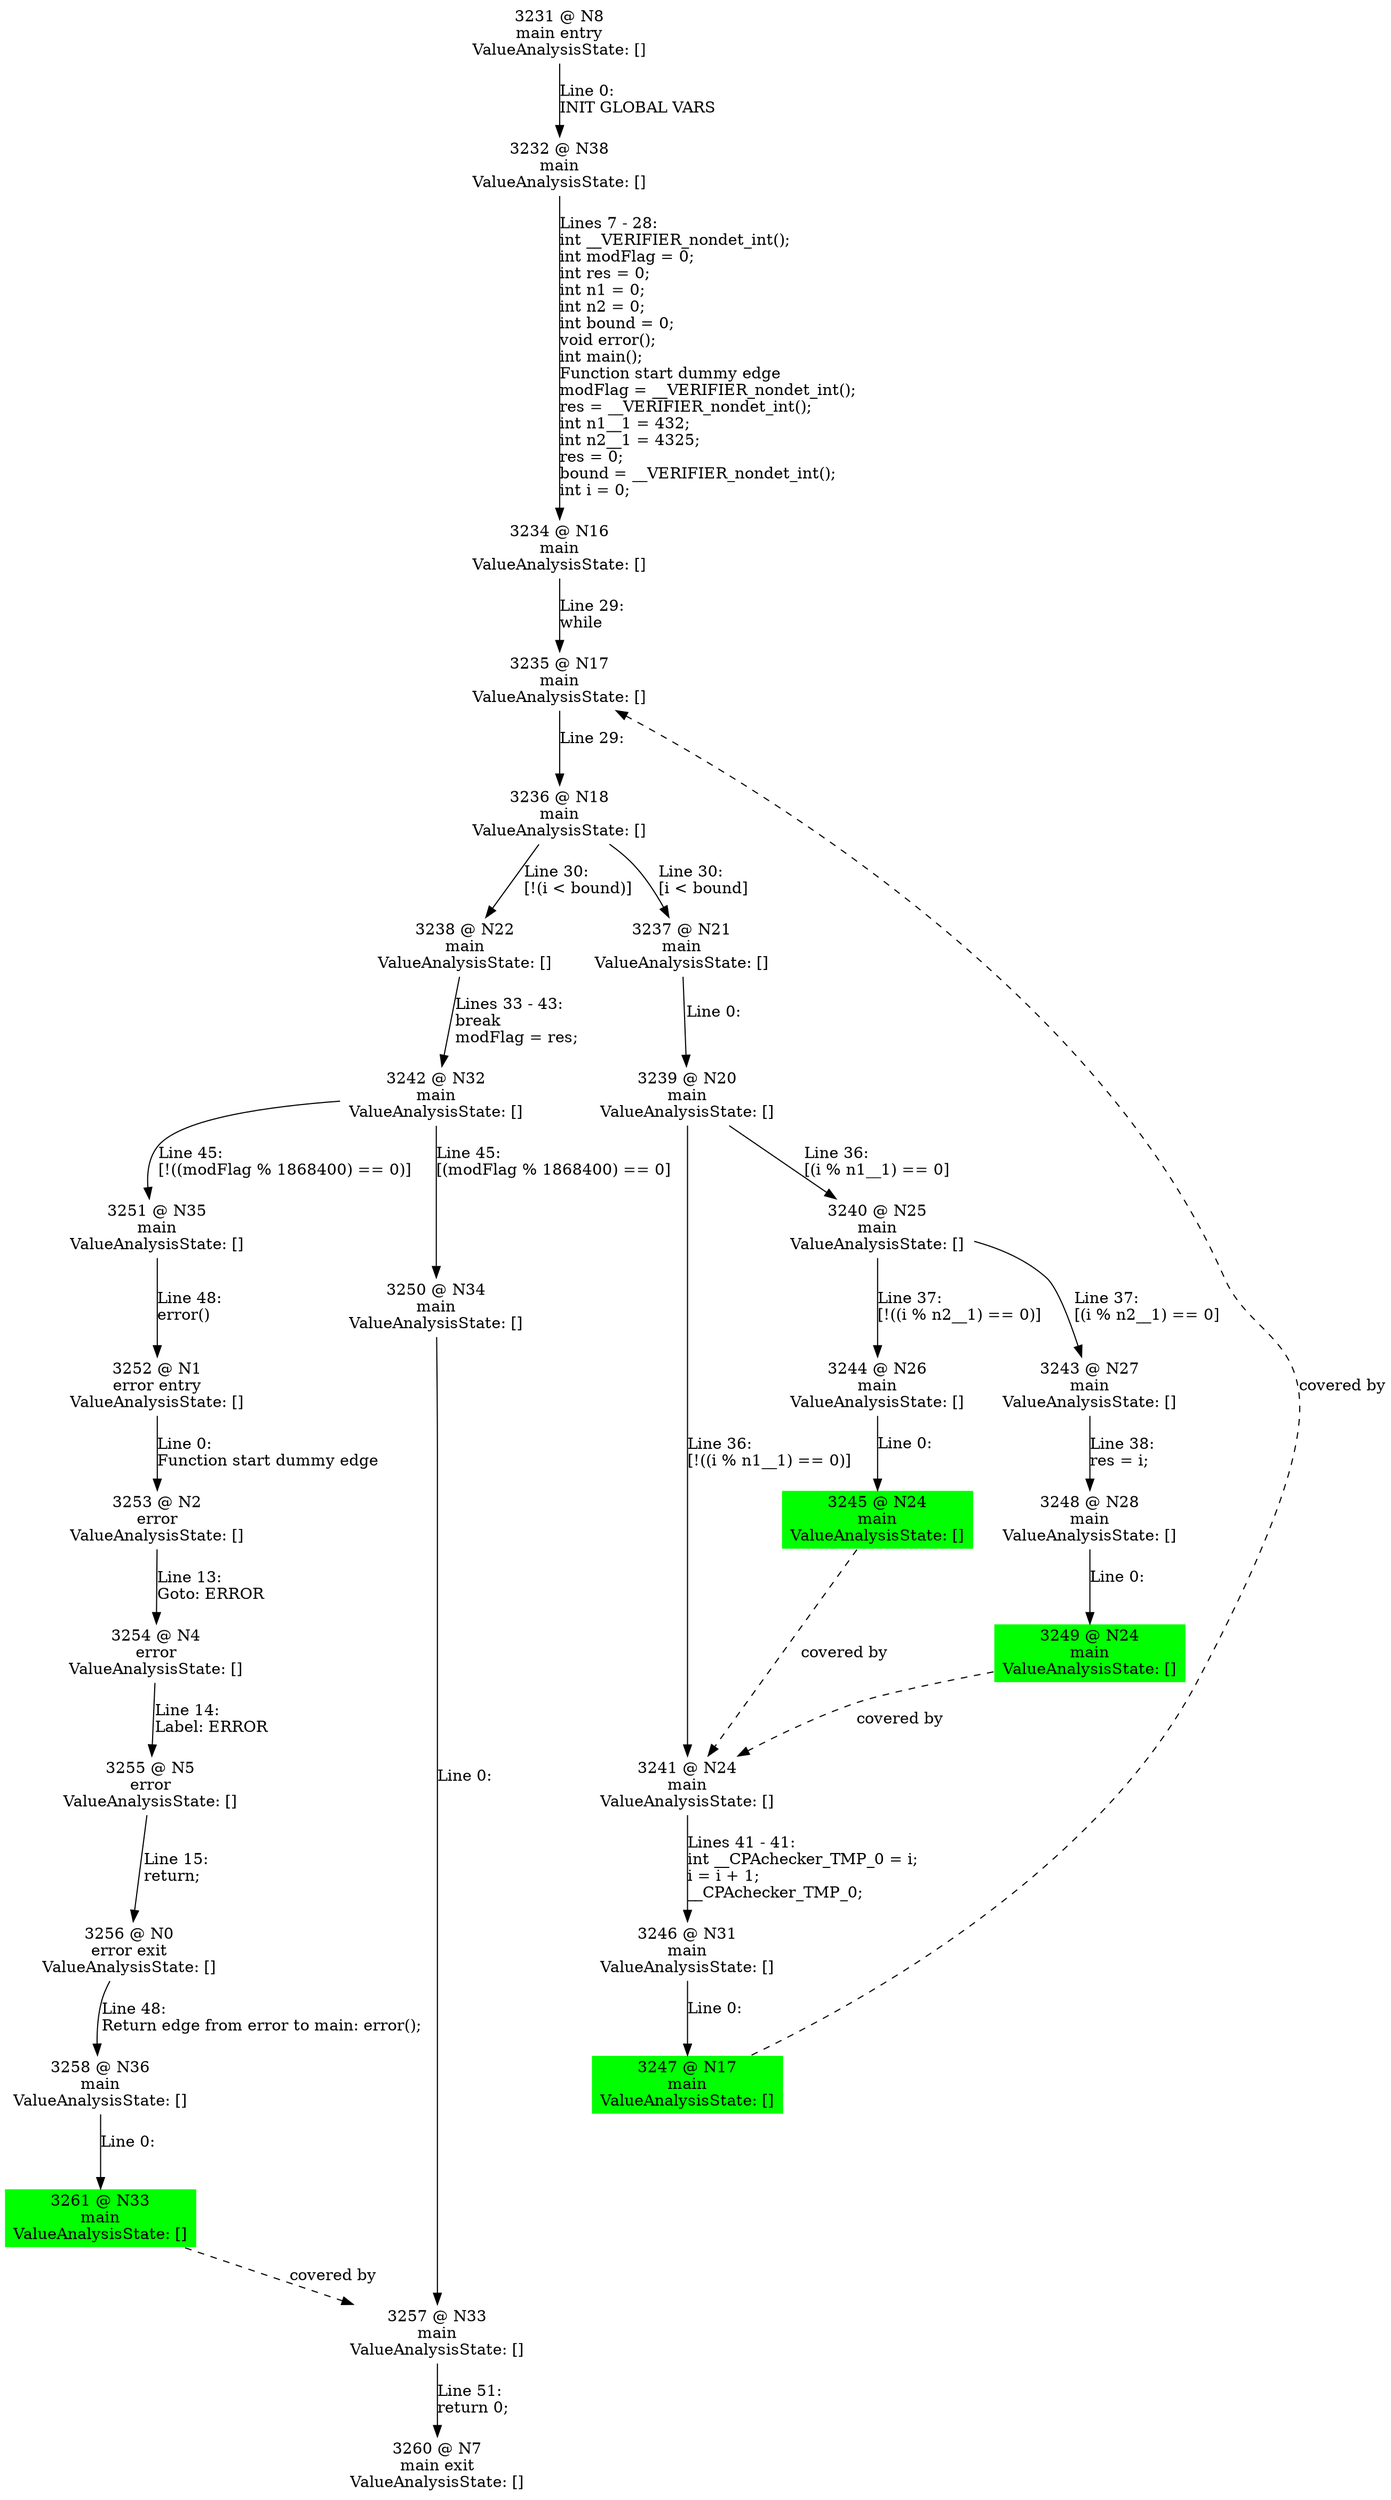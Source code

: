 digraph ARG {
node [style="filled" shape="box" color="white"]
3231 [label="3231 @ N8\nmain entry\nValueAnalysisState: []\n" id="3231"]
3232 [label="3232 @ N38\nmain\nValueAnalysisState: []\n" id="3232"]
3234 [label="3234 @ N16\nmain\nValueAnalysisState: []\n" id="3234"]
3235 [label="3235 @ N17\nmain\nValueAnalysisState: []\n" id="3235"]
3236 [label="3236 @ N18\nmain\nValueAnalysisState: []\n" id="3236"]
3238 [label="3238 @ N22\nmain\nValueAnalysisState: []\n" id="3238"]
3242 [label="3242 @ N32\nmain\nValueAnalysisState: []\n" id="3242"]
3251 [label="3251 @ N35\nmain\nValueAnalysisState: []\n" id="3251"]
3252 [label="3252 @ N1\nerror entry\nValueAnalysisState: []\n" id="3252"]
3253 [label="3253 @ N2\nerror\nValueAnalysisState: []\n" id="3253"]
3254 [label="3254 @ N4\nerror\nValueAnalysisState: []\n" id="3254"]
3255 [label="3255 @ N5\nerror\nValueAnalysisState: []\n" id="3255"]
3256 [label="3256 @ N0\nerror exit\nValueAnalysisState: []\n" id="3256"]
3258 [label="3258 @ N36\nmain\nValueAnalysisState: []\n" id="3258"]
3261 [fillcolor="green" label="3261 @ N33\nmain\nValueAnalysisState: []\n" id="3261"]
3250 [label="3250 @ N34\nmain\nValueAnalysisState: []\n" id="3250"]
3257 [label="3257 @ N33\nmain\nValueAnalysisState: []\n" id="3257"]
3260 [label="3260 @ N7\nmain exit\nValueAnalysisState: []\n" id="3260"]
3237 [label="3237 @ N21\nmain\nValueAnalysisState: []\n" id="3237"]
3239 [label="3239 @ N20\nmain\nValueAnalysisState: []\n" id="3239"]
3241 [label="3241 @ N24\nmain\nValueAnalysisState: []\n" id="3241"]
3246 [label="3246 @ N31\nmain\nValueAnalysisState: []\n" id="3246"]
3247 [fillcolor="green" label="3247 @ N17\nmain\nValueAnalysisState: []\n" id="3247"]
3240 [label="3240 @ N25\nmain\nValueAnalysisState: []\n" id="3240"]
3244 [label="3244 @ N26\nmain\nValueAnalysisState: []\n" id="3244"]
3245 [fillcolor="green" label="3245 @ N24\nmain\nValueAnalysisState: []\n" id="3245"]
3243 [label="3243 @ N27\nmain\nValueAnalysisState: []\n" id="3243"]
3248 [label="3248 @ N28\nmain\nValueAnalysisState: []\n" id="3248"]
3249 [fillcolor="green" label="3249 @ N24\nmain\nValueAnalysisState: []\n" id="3249"]
3231 -> 3232 [label="Line 0: \lINIT GLOBAL VARS\l" id="3231 -> 3232"]
3232 -> 3234 [label="Lines 7 - 28: \lint __VERIFIER_nondet_int();\lint modFlag = 0;\lint res = 0;\lint n1 = 0;\lint n2 = 0;\lint bound = 0;\lvoid error();\lint main();\lFunction start dummy edge\lmodFlag = __VERIFIER_nondet_int();\lres = __VERIFIER_nondet_int();\lint n1__1 = 432;\lint n2__1 = 4325;\lres = 0;\lbound = __VERIFIER_nondet_int();\lint i = 0;\l" id="3232 -> 3234"]
3234 -> 3235 [label="Line 29: \lwhile\l" id="3234 -> 3235"]
3247 -> 3235 [style="dashed" weight="0" label="covered by"]
3235 -> 3236 [label="Line 29: \l\l" id="3235 -> 3236"]
3236 -> 3237 [label="Line 30: \l[i < bound]\l" id="3236 -> 3237"]
3236 -> 3238 [label="Line 30: \l[!(i < bound)]\l" id="3236 -> 3238"]
3238 -> 3242 [label="Lines 33 - 43: \lbreak\lmodFlag = res;\l" id="3238 -> 3242"]
3242 -> 3250 [label="Line 45: \l[(modFlag % 1868400) == 0]\l" id="3242 -> 3250"]
3242 -> 3251 [label="Line 45: \l[!((modFlag % 1868400) == 0)]\l" id="3242 -> 3251"]
3251 -> 3252 [label="Line 48: \lerror()\l" id="3251 -> 3252"]
3252 -> 3253 [label="Line 0: \lFunction start dummy edge\l" id="3252 -> 3253"]
3253 -> 3254 [label="Line 13: \lGoto: ERROR\l" id="3253 -> 3254"]
3254 -> 3255 [label="Line 14: \lLabel: ERROR\l" id="3254 -> 3255"]
3255 -> 3256 [label="Line 15: \lreturn;\l" id="3255 -> 3256"]
3256 -> 3258 [label="Line 48: \lReturn edge from error to main: error();\l" id="3256 -> 3258"]
3258 -> 3261 [label="Line 0: \l\l" id="3258 -> 3261"]
3250 -> 3257 [label="Line 0: \l\l" id="3250 -> 3257"]
3261 -> 3257 [style="dashed" weight="0" label="covered by"]
3257 -> 3260 [label="Line 51: \lreturn 0;\l" id="3257 -> 3260"]
3237 -> 3239 [label="Line 0: \l\l" id="3237 -> 3239"]
3239 -> 3240 [label="Line 36: \l[(i % n1__1) == 0]\l" id="3239 -> 3240"]
3239 -> 3241 [label="Line 36: \l[!((i % n1__1) == 0)]\l" id="3239 -> 3241"]
3245 -> 3241 [style="dashed" weight="0" label="covered by"]
3249 -> 3241 [style="dashed" weight="0" label="covered by"]
3241 -> 3246 [label="Lines 41 - 41: \lint __CPAchecker_TMP_0 = i;\li = i + 1;\l__CPAchecker_TMP_0;\l" id="3241 -> 3246"]
3246 -> 3247 [label="Line 0: \l\l" id="3246 -> 3247"]
3240 -> 3243 [label="Line 37: \l[(i % n2__1) == 0]\l" id="3240 -> 3243"]
3240 -> 3244 [label="Line 37: \l[!((i % n2__1) == 0)]\l" id="3240 -> 3244"]
3244 -> 3245 [label="Line 0: \l\l" id="3244 -> 3245"]
3243 -> 3248 [label="Line 38: \lres = i;\l" id="3243 -> 3248"]
3248 -> 3249 [label="Line 0: \l\l" id="3248 -> 3249"]
}
